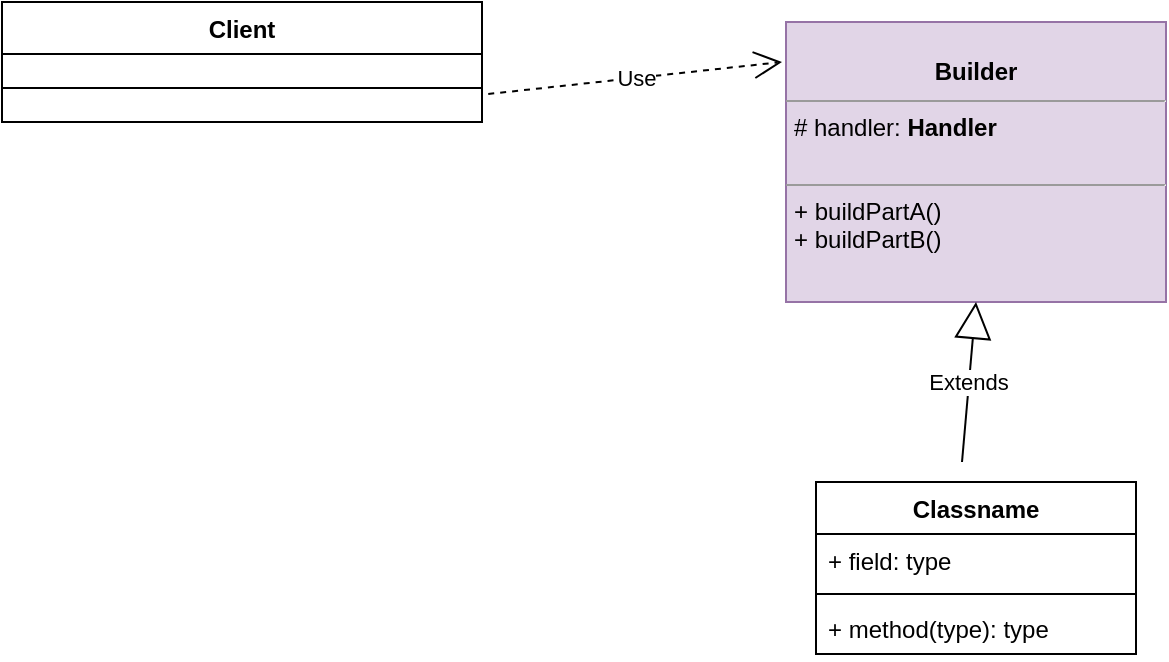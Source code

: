 <mxfile version="24.1.0" type="device">
  <diagram id="C5RBs43oDa-KdzZeNtuy" name="Page-1">
    <mxGraphModel dx="1418" dy="820" grid="1" gridSize="10" guides="1" tooltips="1" connect="1" arrows="1" fold="1" page="1" pageScale="1" pageWidth="827" pageHeight="1169" math="0" shadow="0">
      <root>
        <mxCell id="WIyWlLk6GJQsqaUBKTNV-0" />
        <mxCell id="WIyWlLk6GJQsqaUBKTNV-1" parent="WIyWlLk6GJQsqaUBKTNV-0" />
        <mxCell id="c0lbeaMSm3dweyU-7l_X-1" value="&lt;p style=&quot;margin:0px;margin-top:4px;text-align:center;&quot;&gt;&lt;br&gt;&lt;b&gt;Builder&lt;/b&gt;&lt;/p&gt;&lt;hr size=&quot;1&quot;&gt;&lt;p style=&quot;margin:0px;margin-left:4px;&quot;&gt;# handler:&amp;nbsp;&lt;b style=&quot;text-align: center;&quot;&gt;Handler&lt;/b&gt;&lt;br&gt;&lt;br&gt;&lt;/p&gt;&lt;hr size=&quot;1&quot;&gt;&lt;p style=&quot;margin:0px;margin-left:4px;&quot;&gt;+ buildPartA()&lt;br&gt;+ buildPartB()&lt;br&gt;&lt;/p&gt;" style="verticalAlign=top;align=left;overflow=fill;fontSize=12;fontFamily=Helvetica;html=1;whiteSpace=wrap;fillColor=#e1d5e7;strokeColor=#9673a6;strokeWidth=1;" parent="WIyWlLk6GJQsqaUBKTNV-1" vertex="1">
          <mxGeometry x="442" y="120" width="190" height="140" as="geometry" />
        </mxCell>
        <mxCell id="c0lbeaMSm3dweyU-7l_X-17" value="Client" style="swimlane;fontStyle=1;align=center;verticalAlign=top;childLayout=stackLayout;horizontal=1;startSize=26;horizontalStack=0;resizeParent=1;resizeParentMax=0;resizeLast=0;collapsible=1;marginBottom=0;whiteSpace=wrap;html=1;" parent="WIyWlLk6GJQsqaUBKTNV-1" vertex="1">
          <mxGeometry x="50" y="110" width="240" height="60" as="geometry" />
        </mxCell>
        <mxCell id="hkEloUcyugwf35yrBkbk-0" value="Use" style="endArrow=open;endSize=12;dashed=1;html=1;rounded=0;exitX=1.013;exitY=0.769;exitDx=0;exitDy=0;exitPerimeter=0;" parent="c0lbeaMSm3dweyU-7l_X-17" edge="1">
          <mxGeometry width="160" relative="1" as="geometry">
            <mxPoint x="243.12" y="45.994" as="sourcePoint" />
            <mxPoint x="390" y="30" as="targetPoint" />
          </mxGeometry>
        </mxCell>
        <mxCell id="c0lbeaMSm3dweyU-7l_X-19" value="" style="line;strokeWidth=1;fillColor=none;align=left;verticalAlign=middle;spacingTop=-1;spacingLeft=3;spacingRight=3;rotatable=0;labelPosition=right;points=[];portConstraint=eastwest;strokeColor=inherit;" parent="c0lbeaMSm3dweyU-7l_X-17" vertex="1">
          <mxGeometry y="26" width="240" height="34" as="geometry" />
        </mxCell>
        <mxCell id="iqRG7PEVXH0OnvMNeg__-3" value="Classname" style="swimlane;fontStyle=1;align=center;verticalAlign=top;childLayout=stackLayout;horizontal=1;startSize=26;horizontalStack=0;resizeParent=1;resizeParentMax=0;resizeLast=0;collapsible=1;marginBottom=0;whiteSpace=wrap;html=1;" vertex="1" parent="WIyWlLk6GJQsqaUBKTNV-1">
          <mxGeometry x="457" y="350" width="160" height="86" as="geometry" />
        </mxCell>
        <mxCell id="iqRG7PEVXH0OnvMNeg__-4" value="+ field: type" style="text;strokeColor=none;fillColor=none;align=left;verticalAlign=top;spacingLeft=4;spacingRight=4;overflow=hidden;rotatable=0;points=[[0,0.5],[1,0.5]];portConstraint=eastwest;whiteSpace=wrap;html=1;" vertex="1" parent="iqRG7PEVXH0OnvMNeg__-3">
          <mxGeometry y="26" width="160" height="26" as="geometry" />
        </mxCell>
        <mxCell id="iqRG7PEVXH0OnvMNeg__-5" value="" style="line;strokeWidth=1;fillColor=none;align=left;verticalAlign=middle;spacingTop=-1;spacingLeft=3;spacingRight=3;rotatable=0;labelPosition=right;points=[];portConstraint=eastwest;strokeColor=inherit;" vertex="1" parent="iqRG7PEVXH0OnvMNeg__-3">
          <mxGeometry y="52" width="160" height="8" as="geometry" />
        </mxCell>
        <mxCell id="iqRG7PEVXH0OnvMNeg__-6" value="+ method(type): type" style="text;strokeColor=none;fillColor=none;align=left;verticalAlign=top;spacingLeft=4;spacingRight=4;overflow=hidden;rotatable=0;points=[[0,0.5],[1,0.5]];portConstraint=eastwest;whiteSpace=wrap;html=1;" vertex="1" parent="iqRG7PEVXH0OnvMNeg__-3">
          <mxGeometry y="60" width="160" height="26" as="geometry" />
        </mxCell>
        <mxCell id="iqRG7PEVXH0OnvMNeg__-7" value="Extends" style="endArrow=block;endSize=16;endFill=0;html=1;rounded=0;entryX=0.5;entryY=1;entryDx=0;entryDy=0;" edge="1" parent="WIyWlLk6GJQsqaUBKTNV-1" target="c0lbeaMSm3dweyU-7l_X-1">
          <mxGeometry width="160" relative="1" as="geometry">
            <mxPoint x="530" y="340" as="sourcePoint" />
            <mxPoint x="690" y="340" as="targetPoint" />
          </mxGeometry>
        </mxCell>
      </root>
    </mxGraphModel>
  </diagram>
</mxfile>

